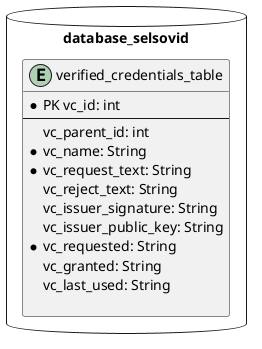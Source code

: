 @startuml database diagram

package database_selsovid <<Database>> {
entity verified_credentials_table {
* PK vc_id: int
--
vc_parent_id: int
* vc_name: String
* vc_request_text: String
vc_reject_text: String
vc_issuer_signature: String
vc_issuer_public_key: String
* vc_requested: String
vc_granted: String
vc_last_used: String

}

}
@enduml
